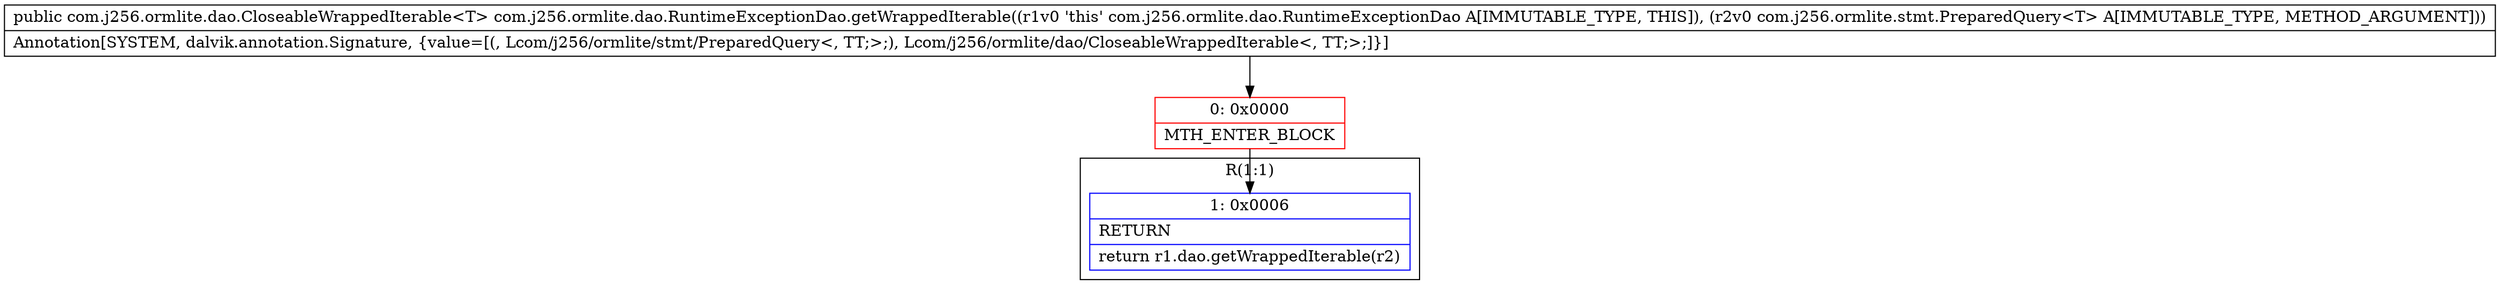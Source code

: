 digraph "CFG forcom.j256.ormlite.dao.RuntimeExceptionDao.getWrappedIterable(Lcom\/j256\/ormlite\/stmt\/PreparedQuery;)Lcom\/j256\/ormlite\/dao\/CloseableWrappedIterable;" {
subgraph cluster_Region_2065265061 {
label = "R(1:1)";
node [shape=record,color=blue];
Node_1 [shape=record,label="{1\:\ 0x0006|RETURN\l|return r1.dao.getWrappedIterable(r2)\l}"];
}
Node_0 [shape=record,color=red,label="{0\:\ 0x0000|MTH_ENTER_BLOCK\l}"];
MethodNode[shape=record,label="{public com.j256.ormlite.dao.CloseableWrappedIterable\<T\> com.j256.ormlite.dao.RuntimeExceptionDao.getWrappedIterable((r1v0 'this' com.j256.ormlite.dao.RuntimeExceptionDao A[IMMUTABLE_TYPE, THIS]), (r2v0 com.j256.ormlite.stmt.PreparedQuery\<T\> A[IMMUTABLE_TYPE, METHOD_ARGUMENT]))  | Annotation[SYSTEM, dalvik.annotation.Signature, \{value=[(, Lcom\/j256\/ormlite\/stmt\/PreparedQuery\<, TT;\>;), Lcom\/j256\/ormlite\/dao\/CloseableWrappedIterable\<, TT;\>;]\}]\l}"];
MethodNode -> Node_0;
Node_0 -> Node_1;
}

